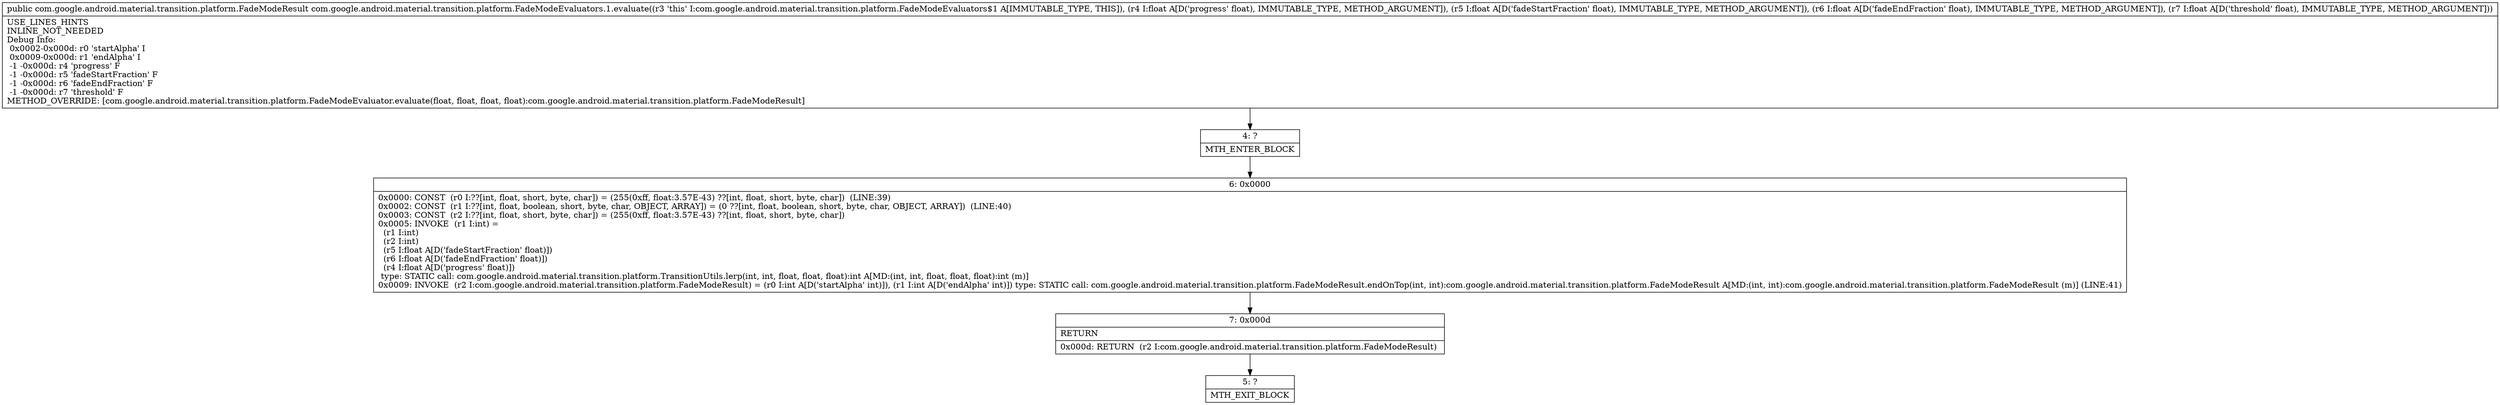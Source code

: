 digraph "CFG forcom.google.android.material.transition.platform.FadeModeEvaluators.1.evaluate(FFFF)Lcom\/google\/android\/material\/transition\/platform\/FadeModeResult;" {
Node_4 [shape=record,label="{4\:\ ?|MTH_ENTER_BLOCK\l}"];
Node_6 [shape=record,label="{6\:\ 0x0000|0x0000: CONST  (r0 I:??[int, float, short, byte, char]) = (255(0xff, float:3.57E\-43) ??[int, float, short, byte, char])  (LINE:39)\l0x0002: CONST  (r1 I:??[int, float, boolean, short, byte, char, OBJECT, ARRAY]) = (0 ??[int, float, boolean, short, byte, char, OBJECT, ARRAY])  (LINE:40)\l0x0003: CONST  (r2 I:??[int, float, short, byte, char]) = (255(0xff, float:3.57E\-43) ??[int, float, short, byte, char]) \l0x0005: INVOKE  (r1 I:int) = \l  (r1 I:int)\l  (r2 I:int)\l  (r5 I:float A[D('fadeStartFraction' float)])\l  (r6 I:float A[D('fadeEndFraction' float)])\l  (r4 I:float A[D('progress' float)])\l type: STATIC call: com.google.android.material.transition.platform.TransitionUtils.lerp(int, int, float, float, float):int A[MD:(int, int, float, float, float):int (m)]\l0x0009: INVOKE  (r2 I:com.google.android.material.transition.platform.FadeModeResult) = (r0 I:int A[D('startAlpha' int)]), (r1 I:int A[D('endAlpha' int)]) type: STATIC call: com.google.android.material.transition.platform.FadeModeResult.endOnTop(int, int):com.google.android.material.transition.platform.FadeModeResult A[MD:(int, int):com.google.android.material.transition.platform.FadeModeResult (m)] (LINE:41)\l}"];
Node_7 [shape=record,label="{7\:\ 0x000d|RETURN\l|0x000d: RETURN  (r2 I:com.google.android.material.transition.platform.FadeModeResult) \l}"];
Node_5 [shape=record,label="{5\:\ ?|MTH_EXIT_BLOCK\l}"];
MethodNode[shape=record,label="{public com.google.android.material.transition.platform.FadeModeResult com.google.android.material.transition.platform.FadeModeEvaluators.1.evaluate((r3 'this' I:com.google.android.material.transition.platform.FadeModeEvaluators$1 A[IMMUTABLE_TYPE, THIS]), (r4 I:float A[D('progress' float), IMMUTABLE_TYPE, METHOD_ARGUMENT]), (r5 I:float A[D('fadeStartFraction' float), IMMUTABLE_TYPE, METHOD_ARGUMENT]), (r6 I:float A[D('fadeEndFraction' float), IMMUTABLE_TYPE, METHOD_ARGUMENT]), (r7 I:float A[D('threshold' float), IMMUTABLE_TYPE, METHOD_ARGUMENT]))  | USE_LINES_HINTS\lINLINE_NOT_NEEDED\lDebug Info:\l  0x0002\-0x000d: r0 'startAlpha' I\l  0x0009\-0x000d: r1 'endAlpha' I\l  \-1 \-0x000d: r4 'progress' F\l  \-1 \-0x000d: r5 'fadeStartFraction' F\l  \-1 \-0x000d: r6 'fadeEndFraction' F\l  \-1 \-0x000d: r7 'threshold' F\lMETHOD_OVERRIDE: [com.google.android.material.transition.platform.FadeModeEvaluator.evaluate(float, float, float, float):com.google.android.material.transition.platform.FadeModeResult]\l}"];
MethodNode -> Node_4;Node_4 -> Node_6;
Node_6 -> Node_7;
Node_7 -> Node_5;
}

